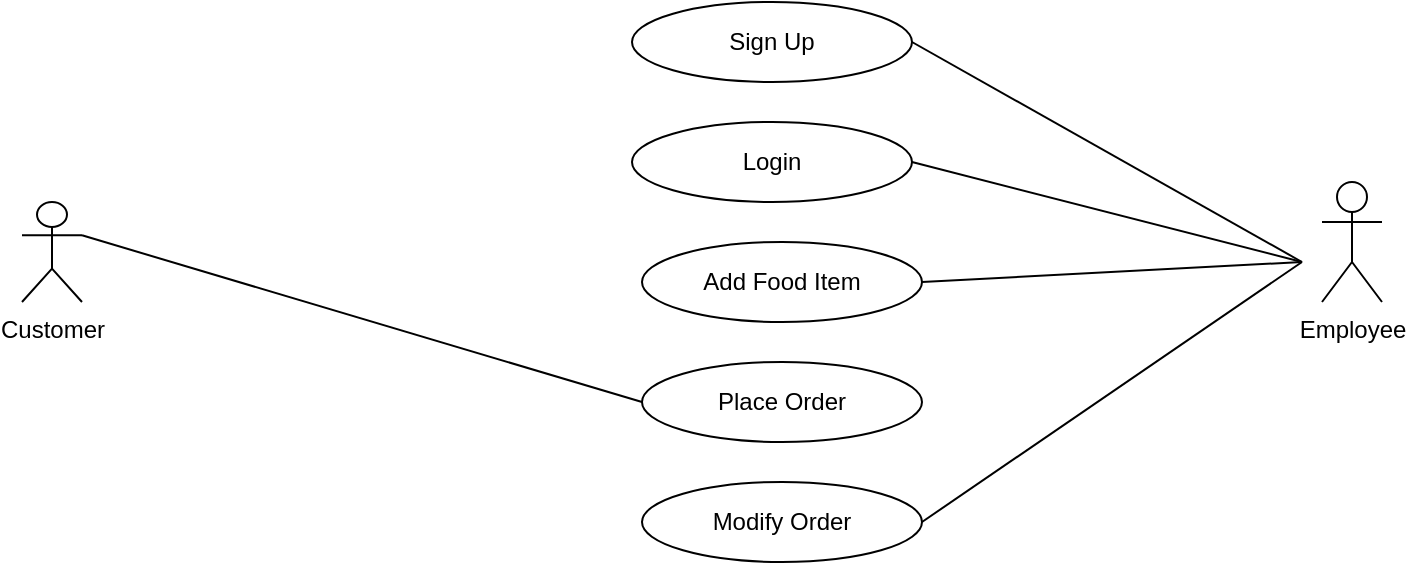 <mxfile version="14.1.8" type="github">
  <diagram id="uu8QbNo4fiP_mV0slP3R" name="Page-1">
    <mxGraphModel dx="1038" dy="548" grid="1" gridSize="10" guides="1" tooltips="1" connect="1" arrows="1" fold="1" page="1" pageScale="1" pageWidth="850" pageHeight="1100" math="0" shadow="0">
      <root>
        <mxCell id="0" />
        <mxCell id="1" parent="0" />
        <mxCell id="SOT4SAX7YidoFwnetLNo-1" value="Sign Up" style="ellipse;whiteSpace=wrap;html=1;" vertex="1" parent="1">
          <mxGeometry x="355" y="70" width="140" height="40" as="geometry" />
        </mxCell>
        <mxCell id="SOT4SAX7YidoFwnetLNo-2" value="Login" style="ellipse;whiteSpace=wrap;html=1;" vertex="1" parent="1">
          <mxGeometry x="355" y="130" width="140" height="40" as="geometry" />
        </mxCell>
        <mxCell id="SOT4SAX7YidoFwnetLNo-3" value="Modify Order" style="ellipse;whiteSpace=wrap;html=1;" vertex="1" parent="1">
          <mxGeometry x="360" y="310" width="140" height="40" as="geometry" />
        </mxCell>
        <mxCell id="SOT4SAX7YidoFwnetLNo-4" value="Place Order" style="ellipse;whiteSpace=wrap;html=1;" vertex="1" parent="1">
          <mxGeometry x="360" y="250" width="140" height="40" as="geometry" />
        </mxCell>
        <mxCell id="SOT4SAX7YidoFwnetLNo-5" value="Add Food Item" style="ellipse;whiteSpace=wrap;html=1;" vertex="1" parent="1">
          <mxGeometry x="360" y="190" width="140" height="40" as="geometry" />
        </mxCell>
        <mxCell id="SOT4SAX7YidoFwnetLNo-7" value="Customer" style="shape=umlActor;verticalLabelPosition=bottom;verticalAlign=top;html=1;" vertex="1" parent="1">
          <mxGeometry x="50" y="170" width="30" height="50" as="geometry" />
        </mxCell>
        <mxCell id="SOT4SAX7YidoFwnetLNo-8" value="Employee" style="shape=umlActor;verticalLabelPosition=bottom;verticalAlign=top;html=1;" vertex="1" parent="1">
          <mxGeometry x="700" y="160" width="30" height="60" as="geometry" />
        </mxCell>
        <mxCell id="SOT4SAX7YidoFwnetLNo-28" value="" style="endArrow=none;html=1;exitX=1;exitY=0.333;exitDx=0;exitDy=0;exitPerimeter=0;entryX=0;entryY=0.5;entryDx=0;entryDy=0;" edge="1" parent="1" source="SOT4SAX7YidoFwnetLNo-7" target="SOT4SAX7YidoFwnetLNo-4">
          <mxGeometry width="50" height="50" relative="1" as="geometry">
            <mxPoint x="220" y="240" as="sourcePoint" />
            <mxPoint x="450" y="260" as="targetPoint" />
          </mxGeometry>
        </mxCell>
        <mxCell id="SOT4SAX7YidoFwnetLNo-29" value="" style="endArrow=none;html=1;exitX=1;exitY=0.5;exitDx=0;exitDy=0;" edge="1" parent="1" source="SOT4SAX7YidoFwnetLNo-3">
          <mxGeometry width="50" height="50" relative="1" as="geometry">
            <mxPoint x="90" y="196.667" as="sourcePoint" />
            <mxPoint x="690" y="200" as="targetPoint" />
          </mxGeometry>
        </mxCell>
        <mxCell id="SOT4SAX7YidoFwnetLNo-31" value="" style="endArrow=none;html=1;exitX=1;exitY=0.5;exitDx=0;exitDy=0;" edge="1" parent="1" source="SOT4SAX7YidoFwnetLNo-5">
          <mxGeometry width="50" height="50" relative="1" as="geometry">
            <mxPoint x="680" y="340" as="sourcePoint" />
            <mxPoint x="690" y="200" as="targetPoint" />
          </mxGeometry>
        </mxCell>
        <mxCell id="SOT4SAX7YidoFwnetLNo-32" value="" style="endArrow=none;html=1;exitX=1;exitY=0.5;exitDx=0;exitDy=0;" edge="1" parent="1" source="SOT4SAX7YidoFwnetLNo-2">
          <mxGeometry width="50" height="50" relative="1" as="geometry">
            <mxPoint x="510" y="340" as="sourcePoint" />
            <mxPoint x="690" y="200" as="targetPoint" />
          </mxGeometry>
        </mxCell>
        <mxCell id="SOT4SAX7YidoFwnetLNo-33" value="" style="endArrow=none;html=1;exitX=1;exitY=0.5;exitDx=0;exitDy=0;" edge="1" parent="1" source="SOT4SAX7YidoFwnetLNo-1">
          <mxGeometry width="50" height="50" relative="1" as="geometry">
            <mxPoint x="520" y="350" as="sourcePoint" />
            <mxPoint x="690" y="200" as="targetPoint" />
          </mxGeometry>
        </mxCell>
      </root>
    </mxGraphModel>
  </diagram>
</mxfile>
